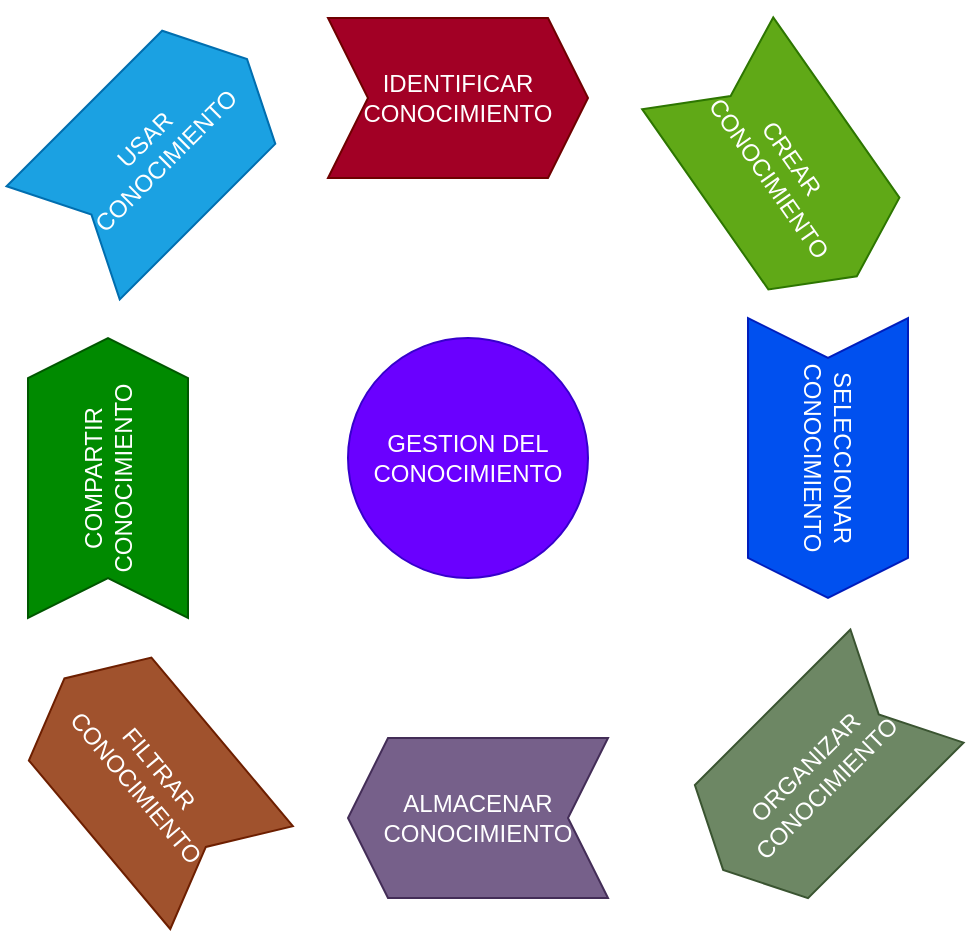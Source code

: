 <mxfile version="14.2.4" type="embed">
    <diagram id="bRE8rjI-FmzJDDNjxBNb" name="Page-1">
        <mxGraphModel dx="1204" dy="790" grid="1" gridSize="10" guides="1" tooltips="1" connect="1" arrows="1" fold="1" page="1" pageScale="1" pageWidth="850" pageHeight="1100" math="0" shadow="0">
            <root>
                <mxCell id="0"/>
                <mxCell id="1" parent="0"/>
                <mxCell id="2" value="GESTION DEL CONOCIMIENTO" style="ellipse;whiteSpace=wrap;html=1;aspect=fixed;fillColor=#6a00ff;strokeColor=#3700CC;fontColor=#ffffff;" vertex="1" parent="1">
                    <mxGeometry x="360" y="240" width="120" height="120" as="geometry"/>
                </mxCell>
                <mxCell id="3" value="IDENTIFICAR CONOCIMIENTO" style="shape=step;perimeter=stepPerimeter;whiteSpace=wrap;html=1;fixedSize=1;fillColor=#a20025;strokeColor=#6F0000;fontColor=#ffffff;rotation=0;" vertex="1" parent="1">
                    <mxGeometry x="350" y="80" width="130" height="80" as="geometry"/>
                </mxCell>
                <mxCell id="4" value="ALMACENAR CONOCIMIENTO" style="shape=step;perimeter=stepPerimeter;whiteSpace=wrap;html=1;fixedSize=1;fillColor=#76608a;strokeColor=#432D57;fontColor=#ffffff;rotation=0;direction=east;flipH=1;" vertex="1" parent="1">
                    <mxGeometry x="360" y="440" width="130" height="80" as="geometry"/>
                </mxCell>
                <mxCell id="5" value="COMPARTIR CONOCIMIENTO" style="shape=step;perimeter=stepPerimeter;whiteSpace=wrap;html=1;fixedSize=1;fillColor=#008a00;strokeColor=#005700;rotation=-90;fontColor=#ffffff;" vertex="1" parent="1">
                    <mxGeometry x="170" y="270" width="140" height="80" as="geometry"/>
                </mxCell>
                <mxCell id="6" value="SELECCIONAR CONOCIMIENTO" style="shape=step;perimeter=stepPerimeter;whiteSpace=wrap;html=1;fixedSize=1;fillColor=#0050ef;strokeColor=#001DBC;fontColor=#ffffff;rotation=90;" vertex="1" parent="1">
                    <mxGeometry x="530" y="260" width="140" height="80" as="geometry"/>
                </mxCell>
                <mxCell id="7" value="ORGANIZAR CONOCIMIENTO" style="shape=step;perimeter=stepPerimeter;whiteSpace=wrap;html=1;fixedSize=1;fillColor=#6d8764;strokeColor=#3A5431;fontColor=#ffffff;rotation=-45;flipH=1;" vertex="1" parent="1">
                    <mxGeometry x="528.54" y="420" width="130" height="80" as="geometry"/>
                </mxCell>
                <mxCell id="8" value="CREAR&amp;nbsp;&lt;br&gt;CONOCIMIENTO" style="shape=step;perimeter=stepPerimeter;whiteSpace=wrap;html=1;fixedSize=1;fillColor=#60a917;strokeColor=#2D7600;fontColor=#ffffff;rotation=55;" vertex="1" parent="1">
                    <mxGeometry x="512.13" y="115.9" width="130" height="80" as="geometry"/>
                </mxCell>
                <mxCell id="9" value="USAR CONOCIMIENTO" style="shape=step;perimeter=stepPerimeter;whiteSpace=wrap;html=1;fixedSize=1;fillColor=#1ba1e2;strokeColor=#006EAF;fontColor=#ffffff;rotation=-45;" vertex="1" parent="1">
                    <mxGeometry x="198.54" y="106.46" width="130" height="80" as="geometry"/>
                </mxCell>
                <mxCell id="10" value="FILTRAR CONOCIMIENTO" style="shape=step;perimeter=stepPerimeter;whiteSpace=wrap;html=1;fixedSize=1;fillColor=#a0522d;strokeColor=#6D1F00;fontColor=#ffffff;rotation=50;flipH=1;" vertex="1" parent="1">
                    <mxGeometry x="195" y="420" width="130" height="80" as="geometry"/>
                </mxCell>
            </root>
        </mxGraphModel>
    </diagram>
</mxfile>